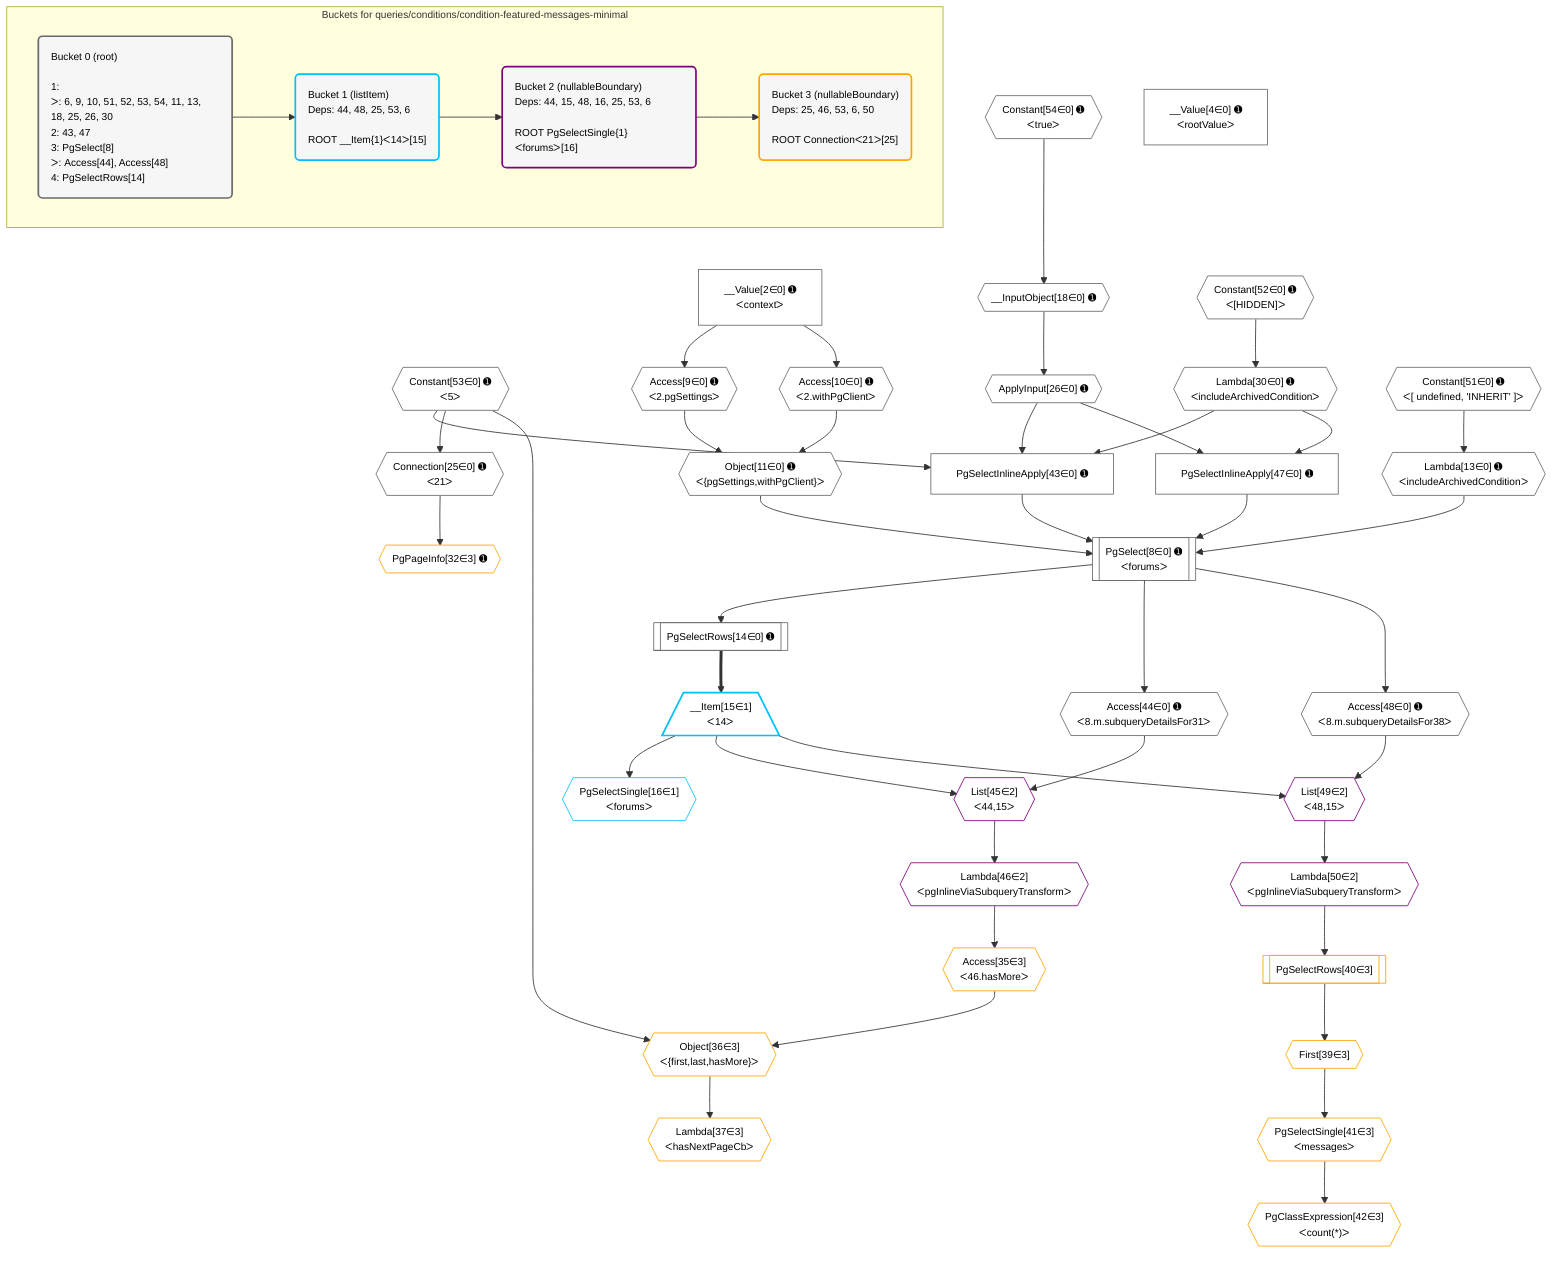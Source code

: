 %%{init: {'themeVariables': { 'fontSize': '12px'}}}%%
graph TD
    classDef path fill:#eee,stroke:#000,color:#000
    classDef plan fill:#fff,stroke-width:1px,color:#000
    classDef itemplan fill:#fff,stroke-width:2px,color:#000
    classDef unbatchedplan fill:#dff,stroke-width:1px,color:#000
    classDef sideeffectplan fill:#fcc,stroke-width:2px,color:#000
    classDef bucket fill:#f6f6f6,color:#000,stroke-width:2px,text-align:left


    %% plan dependencies
    PgSelect8[["PgSelect[8∈0] ➊<br />ᐸforumsᐳ"]]:::plan
    Object11{{"Object[11∈0] ➊<br />ᐸ{pgSettings,withPgClient}ᐳ"}}:::plan
    Lambda13{{"Lambda[13∈0] ➊<br />ᐸincludeArchivedConditionᐳ"}}:::plan
    PgSelectInlineApply43["PgSelectInlineApply[43∈0] ➊"]:::plan
    PgSelectInlineApply47["PgSelectInlineApply[47∈0] ➊"]:::plan
    Object11 & Lambda13 & PgSelectInlineApply43 & PgSelectInlineApply47 --> PgSelect8
    Constant53{{"Constant[53∈0] ➊<br />ᐸ5ᐳ"}}:::plan
    ApplyInput26{{"ApplyInput[26∈0] ➊"}}:::plan
    Lambda30{{"Lambda[30∈0] ➊<br />ᐸincludeArchivedConditionᐳ"}}:::plan
    Constant53 & ApplyInput26 & Lambda30 --> PgSelectInlineApply43
    Access9{{"Access[9∈0] ➊<br />ᐸ2.pgSettingsᐳ"}}:::plan
    Access10{{"Access[10∈0] ➊<br />ᐸ2.withPgClientᐳ"}}:::plan
    Access9 & Access10 --> Object11
    ApplyInput26 & Lambda30 --> PgSelectInlineApply47
    __Value2["__Value[2∈0] ➊<br />ᐸcontextᐳ"]:::plan
    __Value2 --> Access9
    __Value2 --> Access10
    Constant51{{"Constant[51∈0] ➊<br />ᐸ[ undefined, 'INHERIT' ]ᐳ"}}:::plan
    Constant51 --> Lambda13
    PgSelectRows14[["PgSelectRows[14∈0] ➊"]]:::plan
    PgSelect8 --> PgSelectRows14
    __InputObject18{{"__InputObject[18∈0] ➊"}}:::plan
    Constant54{{"Constant[54∈0] ➊<br />ᐸtrueᐳ"}}:::plan
    Constant54 --> __InputObject18
    Connection25{{"Connection[25∈0] ➊<br />ᐸ21ᐳ"}}:::plan
    Constant53 --> Connection25
    __InputObject18 --> ApplyInput26
    Constant52{{"Constant[52∈0] ➊<br />ᐸ[HIDDEN]ᐳ"}}:::plan
    Constant52 --> Lambda30
    Access44{{"Access[44∈0] ➊<br />ᐸ8.m.subqueryDetailsFor31ᐳ"}}:::plan
    PgSelect8 --> Access44
    Access48{{"Access[48∈0] ➊<br />ᐸ8.m.subqueryDetailsFor38ᐳ"}}:::plan
    PgSelect8 --> Access48
    __Value4["__Value[4∈0] ➊<br />ᐸrootValueᐳ"]:::plan
    __Item15[/"__Item[15∈1]<br />ᐸ14ᐳ"\]:::itemplan
    PgSelectRows14 ==> __Item15
    PgSelectSingle16{{"PgSelectSingle[16∈1]<br />ᐸforumsᐳ"}}:::plan
    __Item15 --> PgSelectSingle16
    List45{{"List[45∈2]<br />ᐸ44,15ᐳ"}}:::plan
    Access44 & __Item15 --> List45
    List49{{"List[49∈2]<br />ᐸ48,15ᐳ"}}:::plan
    Access48 & __Item15 --> List49
    Lambda46{{"Lambda[46∈2]<br />ᐸpgInlineViaSubqueryTransformᐳ"}}:::plan
    List45 --> Lambda46
    Lambda50{{"Lambda[50∈2]<br />ᐸpgInlineViaSubqueryTransformᐳ"}}:::plan
    List49 --> Lambda50
    Object36{{"Object[36∈3]<br />ᐸ{first,last,hasMore}ᐳ"}}:::plan
    Access35{{"Access[35∈3]<br />ᐸ46.hasMoreᐳ"}}:::plan
    Constant53 & Access35 --> Object36
    PgPageInfo32{{"PgPageInfo[32∈3] ➊"}}:::plan
    Connection25 --> PgPageInfo32
    Lambda46 --> Access35
    Lambda37{{"Lambda[37∈3]<br />ᐸhasNextPageCbᐳ"}}:::plan
    Object36 --> Lambda37
    First39{{"First[39∈3]"}}:::plan
    PgSelectRows40[["PgSelectRows[40∈3]"]]:::plan
    PgSelectRows40 --> First39
    Lambda50 --> PgSelectRows40
    PgSelectSingle41{{"PgSelectSingle[41∈3]<br />ᐸmessagesᐳ"}}:::plan
    First39 --> PgSelectSingle41
    PgClassExpression42{{"PgClassExpression[42∈3]<br />ᐸcount(*)ᐳ"}}:::plan
    PgSelectSingle41 --> PgClassExpression42

    %% define steps

    subgraph "Buckets for queries/conditions/condition-featured-messages-minimal"
    Bucket0("Bucket 0 (root)<br /><br />1: <br />ᐳ: 6, 9, 10, 51, 52, 53, 54, 11, 13, 18, 25, 26, 30<br />2: 43, 47<br />3: PgSelect[8]<br />ᐳ: Access[44], Access[48]<br />4: PgSelectRows[14]"):::bucket
    classDef bucket0 stroke:#696969
    class Bucket0,__Value2,__Value4,PgSelect8,Access9,Access10,Object11,Lambda13,PgSelectRows14,__InputObject18,Connection25,ApplyInput26,Lambda30,PgSelectInlineApply43,Access44,PgSelectInlineApply47,Access48,Constant51,Constant52,Constant53,Constant54 bucket0
    Bucket1("Bucket 1 (listItem)<br />Deps: 44, 48, 25, 53, 6<br /><br />ROOT __Item{1}ᐸ14ᐳ[15]"):::bucket
    classDef bucket1 stroke:#00bfff
    class Bucket1,__Item15,PgSelectSingle16 bucket1
    Bucket2("Bucket 2 (nullableBoundary)<br />Deps: 44, 15, 48, 16, 25, 53, 6<br /><br />ROOT PgSelectSingle{1}ᐸforumsᐳ[16]"):::bucket
    classDef bucket2 stroke:#7f007f
    class Bucket2,List45,Lambda46,List49,Lambda50 bucket2
    Bucket3("Bucket 3 (nullableBoundary)<br />Deps: 25, 46, 53, 6, 50<br /><br />ROOT Connectionᐸ21ᐳ[25]"):::bucket
    classDef bucket3 stroke:#ffa500
    class Bucket3,PgPageInfo32,Access35,Object36,Lambda37,First39,PgSelectRows40,PgSelectSingle41,PgClassExpression42 bucket3
    Bucket0 --> Bucket1
    Bucket1 --> Bucket2
    Bucket2 --> Bucket3
    end